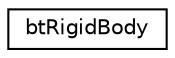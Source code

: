digraph G
{
  edge [fontname="Helvetica",fontsize="10",labelfontname="Helvetica",labelfontsize="10"];
  node [fontname="Helvetica",fontsize="10",shape=record];
  rankdir=LR;
  Node1 [label="btRigidBody",height=0.2,width=0.4,color="black", fillcolor="white", style="filled",URL="$d9/dea/classbtRigidBody.html"];
}

